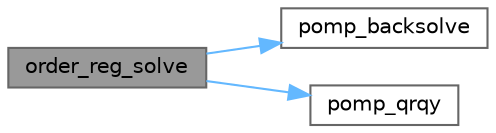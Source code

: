 digraph "order_reg_solve"
{
 // LATEX_PDF_SIZE
  bgcolor="transparent";
  edge [fontname=Helvetica,fontsize=10,labelfontname=Helvetica,labelfontsize=10];
  node [fontname=Helvetica,fontsize=10,shape=box,height=0.2,width=0.4];
  rankdir="LR";
  Node1 [id="Node000001",label="order_reg_solve",height=0.2,width=0.4,color="gray40", fillcolor="grey60", style="filled", fontcolor="black",tooltip=" "];
  Node1 -> Node2 [id="edge1_Node000001_Node000002",color="steelblue1",style="solid",tooltip=" "];
  Node2 [id="Node000002",label="pomp_backsolve",height=0.2,width=0.4,color="grey40", fillcolor="white", style="filled",URL="$pomp__mat_8h.html#a614853020d1cfbd754ac82a5895b5547",tooltip=" "];
  Node1 -> Node3 [id="edge2_Node000001_Node000003",color="steelblue1",style="solid",tooltip=" "];
  Node3 [id="Node000003",label="pomp_qrqy",height=0.2,width=0.4,color="grey40", fillcolor="white", style="filled",URL="$pomp__mat_8h.html#a595e9be65aee622370178eb5a49f85c2",tooltip=" "];
}

